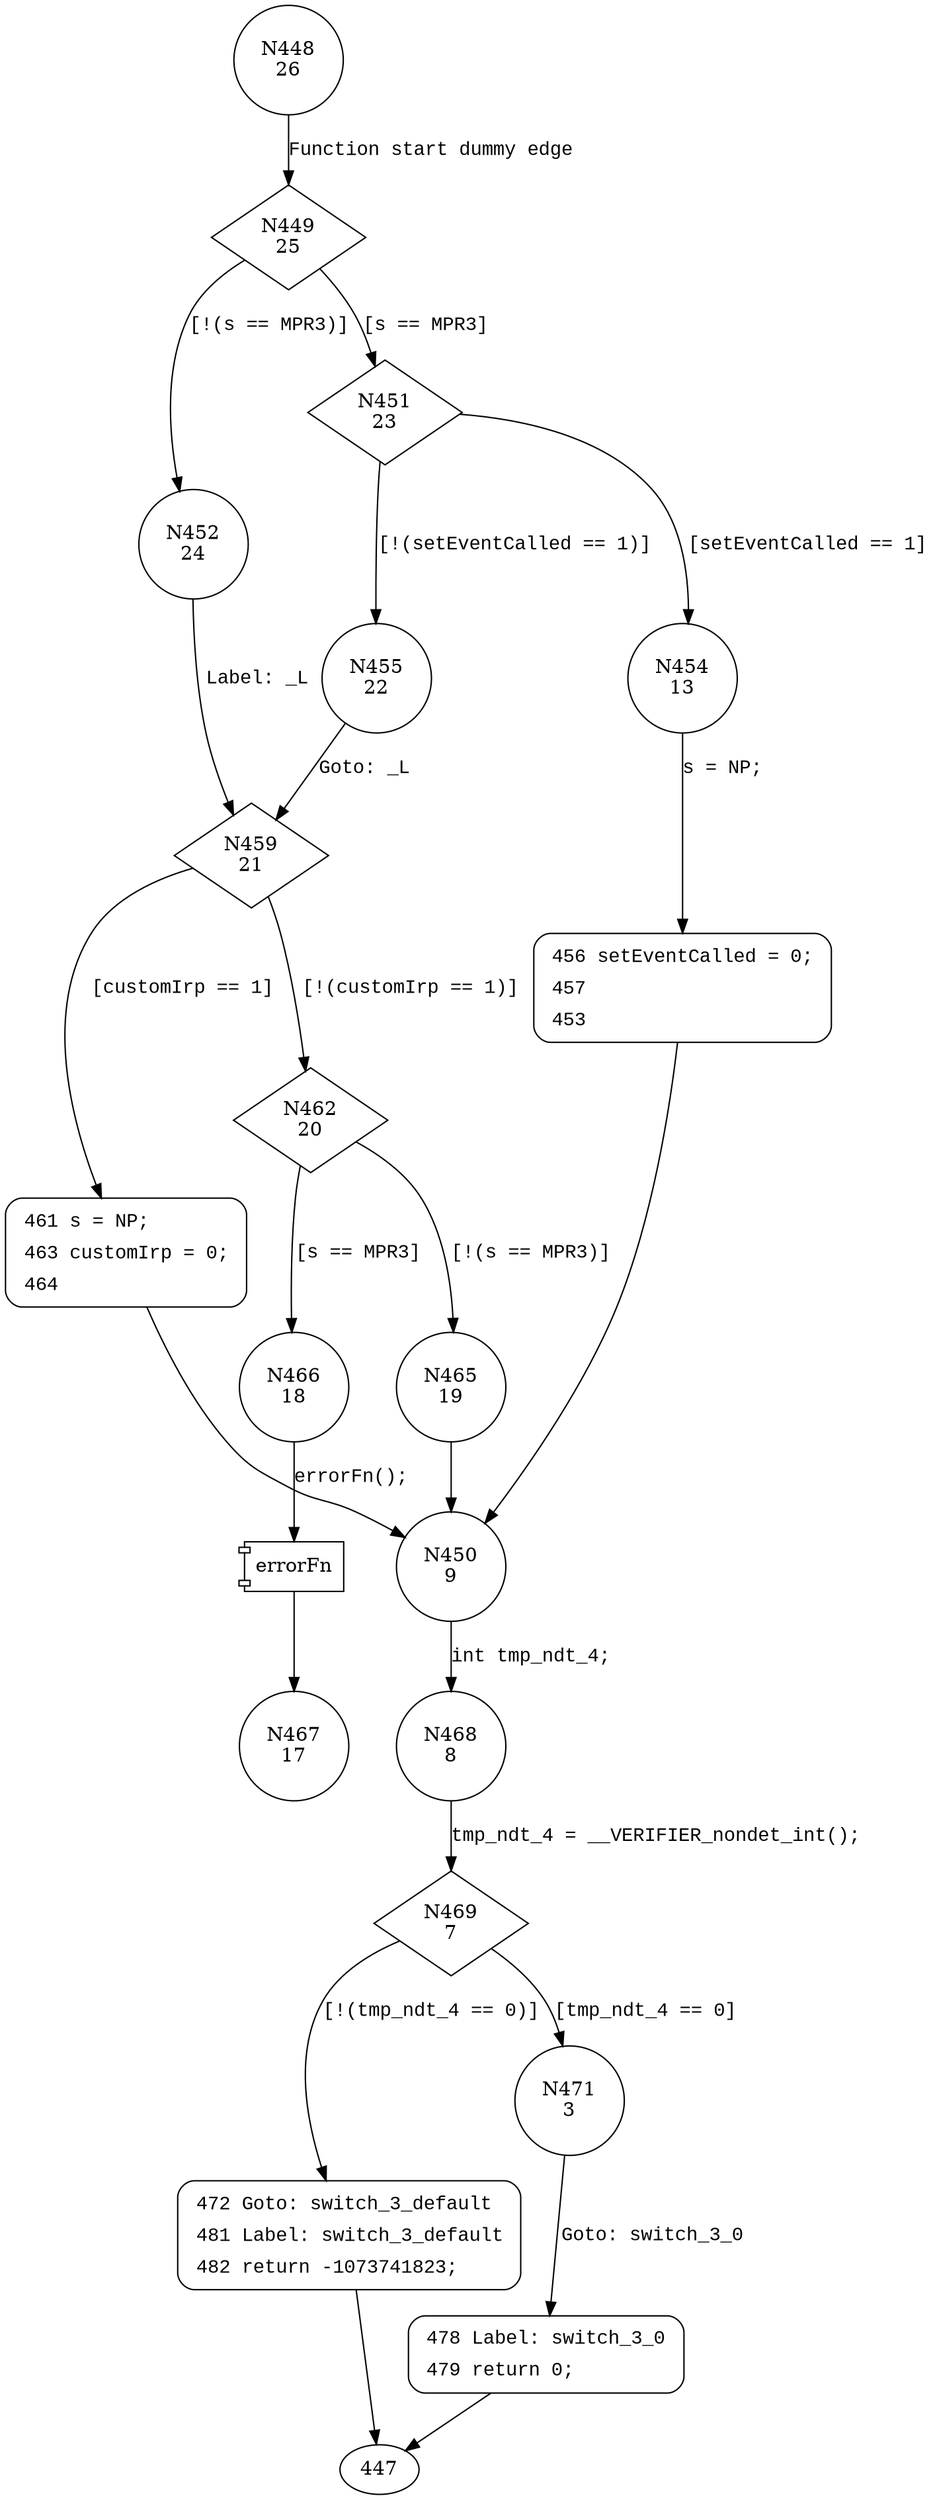 digraph KeWaitForSingleObject {
448 [shape="circle" label="N448\n26"]
449 [shape="diamond" label="N449\n25"]
451 [shape="diamond" label="N451\n23"]
452 [shape="circle" label="N452\n24"]
459 [shape="diamond" label="N459\n21"]
461 [shape="circle" label="N461\n16"]
462 [shape="diamond" label="N462\n20"]
466 [shape="circle" label="N466\n18"]
465 [shape="circle" label="N465\n19"]
450 [shape="circle" label="N450\n9"]
468 [shape="circle" label="N468\n8"]
469 [shape="diamond" label="N469\n7"]
471 [shape="circle" label="N471\n3"]
472 [shape="circle" label="N472\n6"]
478 [shape="circle" label="N478\n2"]
467 [shape="circle" label="N467\n17"]
454 [shape="circle" label="N454\n13"]
455 [shape="circle" label="N455\n22"]
456 [shape="circle" label="N456\n12"]
472 [style="filled,bold" penwidth="1" fillcolor="white" fontname="Courier New" shape="Mrecord" label=<<table border="0" cellborder="0" cellpadding="3" bgcolor="white"><tr><td align="right">472</td><td align="left">Goto: switch_3_default</td></tr><tr><td align="right">481</td><td align="left">Label: switch_3_default</td></tr><tr><td align="right">482</td><td align="left">return -1073741823;</td></tr></table>>]
472 -> 447[label=""]
478 [style="filled,bold" penwidth="1" fillcolor="white" fontname="Courier New" shape="Mrecord" label=<<table border="0" cellborder="0" cellpadding="3" bgcolor="white"><tr><td align="right">478</td><td align="left">Label: switch_3_0</td></tr><tr><td align="right">479</td><td align="left">return 0;</td></tr></table>>]
478 -> 447[label=""]
461 [style="filled,bold" penwidth="1" fillcolor="white" fontname="Courier New" shape="Mrecord" label=<<table border="0" cellborder="0" cellpadding="3" bgcolor="white"><tr><td align="right">461</td><td align="left">s = NP;</td></tr><tr><td align="right">463</td><td align="left">customIrp = 0;</td></tr><tr><td align="right">464</td><td align="left"></td></tr></table>>]
461 -> 450[label=""]
456 [style="filled,bold" penwidth="1" fillcolor="white" fontname="Courier New" shape="Mrecord" label=<<table border="0" cellborder="0" cellpadding="3" bgcolor="white"><tr><td align="right">456</td><td align="left">setEventCalled = 0;</td></tr><tr><td align="right">457</td><td align="left"></td></tr><tr><td align="right">453</td><td align="left"></td></tr></table>>]
456 -> 450[label=""]
448 -> 449 [label="Function start dummy edge" fontname="Courier New"]
449 -> 451 [label="[s == MPR3]" fontname="Courier New"]
449 -> 452 [label="[!(s == MPR3)]" fontname="Courier New"]
459 -> 461 [label="[customIrp == 1]" fontname="Courier New"]
459 -> 462 [label="[!(customIrp == 1)]" fontname="Courier New"]
462 -> 466 [label="[s == MPR3]" fontname="Courier New"]
462 -> 465 [label="[!(s == MPR3)]" fontname="Courier New"]
450 -> 468 [label="int tmp_ndt_4;" fontname="Courier New"]
469 -> 471 [label="[tmp_ndt_4 == 0]" fontname="Courier New"]
469 -> 472 [label="[!(tmp_ndt_4 == 0)]" fontname="Courier New"]
471 -> 478 [label="Goto: switch_3_0" fontname="Courier New"]
100002 [shape="component" label="errorFn"]
466 -> 100002 [label="errorFn();" fontname="Courier New"]
100002 -> 467 [label="" fontname="Courier New"]
451 -> 454 [label="[setEventCalled == 1]" fontname="Courier New"]
451 -> 455 [label="[!(setEventCalled == 1)]" fontname="Courier New"]
454 -> 456 [label="s = NP;" fontname="Courier New"]
452 -> 459 [label="Label: _L" fontname="Courier New"]
465 -> 450 [label="" fontname="Courier New"]
468 -> 469 [label="tmp_ndt_4 = __VERIFIER_nondet_int();" fontname="Courier New"]
455 -> 459 [label="Goto: _L" fontname="Courier New"]
}